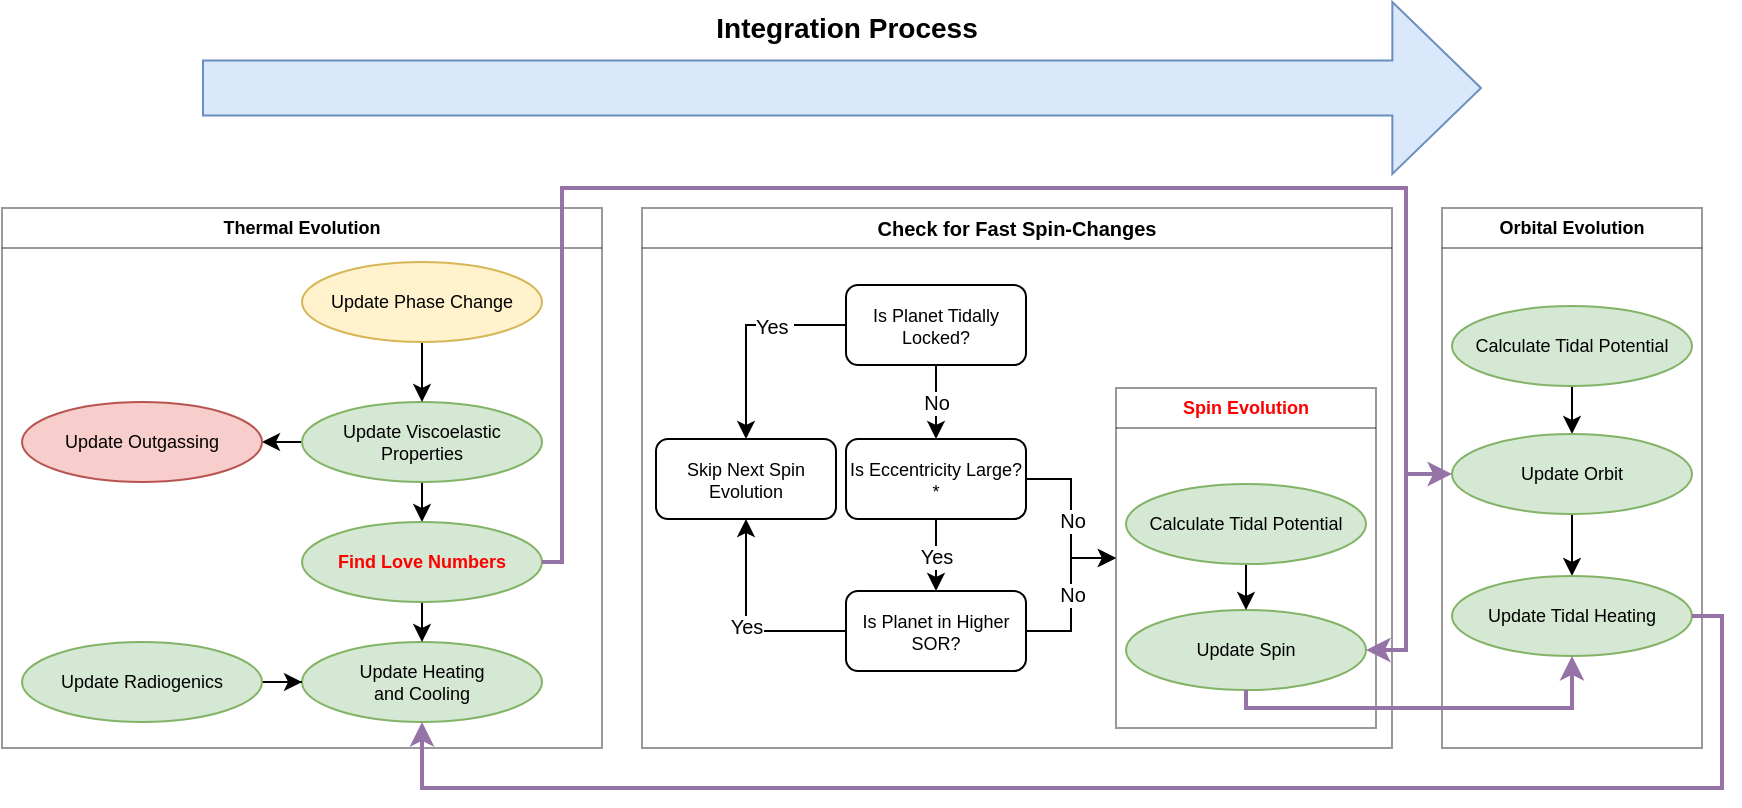 <mxfile version="20.8.20" type="github">
  <diagram name="Page-1" id="h0iSFPq3OK_YzwrbNroi">
    <mxGraphModel dx="2690" dy="799" grid="1" gridSize="10" guides="1" tooltips="1" connect="1" arrows="1" fold="1" page="1" pageScale="1" pageWidth="1100" pageHeight="850" math="0" shadow="0">
      <root>
        <mxCell id="0" />
        <mxCell id="1" parent="0" />
        <mxCell id="XAKjau4it5VpvDygJ0Ls-10" value="&lt;div&gt;Orbital Evolution&lt;/div&gt;" style="swimlane;whiteSpace=wrap;html=1;fontSize=9;startSize=20;opacity=40;" vertex="1" parent="1">
          <mxGeometry x="-260" y="180" width="130" height="270" as="geometry" />
        </mxCell>
        <mxCell id="XAKjau4it5VpvDygJ0Ls-67" style="edgeStyle=orthogonalEdgeStyle;rounded=0;orthogonalLoop=1;jettySize=auto;html=1;exitX=0.5;exitY=1;exitDx=0;exitDy=0;entryX=0.5;entryY=0;entryDx=0;entryDy=0;fontSize=9;fontColor=#FF0000;" edge="1" parent="XAKjau4it5VpvDygJ0Ls-10" source="XAKjau4it5VpvDygJ0Ls-44" target="XAKjau4it5VpvDygJ0Ls-45">
          <mxGeometry relative="1" as="geometry" />
        </mxCell>
        <mxCell id="XAKjau4it5VpvDygJ0Ls-44" value="Calculate Tidal Potential" style="ellipse;whiteSpace=wrap;html=1;fontSize=9;fillColor=#d5e8d4;strokeColor=#82b366;" vertex="1" parent="XAKjau4it5VpvDygJ0Ls-10">
          <mxGeometry x="5" y="49" width="120" height="40" as="geometry" />
        </mxCell>
        <mxCell id="XAKjau4it5VpvDygJ0Ls-116" style="edgeStyle=orthogonalEdgeStyle;rounded=0;orthogonalLoop=1;jettySize=auto;html=1;fontSize=10;fontColor=#000000;" edge="1" parent="XAKjau4it5VpvDygJ0Ls-10" source="XAKjau4it5VpvDygJ0Ls-45" target="XAKjau4it5VpvDygJ0Ls-115">
          <mxGeometry relative="1" as="geometry" />
        </mxCell>
        <mxCell id="XAKjau4it5VpvDygJ0Ls-45" value="Update Orbit" style="ellipse;whiteSpace=wrap;html=1;fontSize=9;fillColor=#d5e8d4;strokeColor=#82b366;" vertex="1" parent="XAKjau4it5VpvDygJ0Ls-10">
          <mxGeometry x="5" y="113" width="120" height="40" as="geometry" />
        </mxCell>
        <mxCell id="XAKjau4it5VpvDygJ0Ls-115" value="Update Tidal Heating" style="ellipse;whiteSpace=wrap;html=1;fontSize=9;fillColor=#d5e8d4;strokeColor=#82b366;" vertex="1" parent="XAKjau4it5VpvDygJ0Ls-10">
          <mxGeometry x="5" y="184" width="120" height="40" as="geometry" />
        </mxCell>
        <mxCell id="XAKjau4it5VpvDygJ0Ls-33" value="Thermal Evolution" style="swimlane;whiteSpace=wrap;html=1;fontSize=9;startSize=20;opacity=40;glass=0;" vertex="1" parent="1">
          <mxGeometry x="-980" y="180" width="300" height="270" as="geometry" />
        </mxCell>
        <mxCell id="XAKjau4it5VpvDygJ0Ls-58" style="edgeStyle=orthogonalEdgeStyle;rounded=0;orthogonalLoop=1;jettySize=auto;html=1;exitX=0.5;exitY=1;exitDx=0;exitDy=0;entryX=0.5;entryY=0;entryDx=0;entryDy=0;fontSize=9;fontColor=#FF0000;" edge="1" parent="XAKjau4it5VpvDygJ0Ls-33" source="XAKjau4it5VpvDygJ0Ls-36" target="XAKjau4it5VpvDygJ0Ls-46">
          <mxGeometry relative="1" as="geometry" />
        </mxCell>
        <mxCell id="XAKjau4it5VpvDygJ0Ls-64" style="edgeStyle=orthogonalEdgeStyle;rounded=0;orthogonalLoop=1;jettySize=auto;html=1;exitX=0;exitY=0.5;exitDx=0;exitDy=0;entryX=1;entryY=0.5;entryDx=0;entryDy=0;fontSize=9;fontColor=#FF0000;" edge="1" parent="XAKjau4it5VpvDygJ0Ls-33" source="XAKjau4it5VpvDygJ0Ls-36" target="XAKjau4it5VpvDygJ0Ls-63">
          <mxGeometry relative="1" as="geometry" />
        </mxCell>
        <mxCell id="XAKjau4it5VpvDygJ0Ls-36" value="Update Viscoelastic Properties" style="ellipse;whiteSpace=wrap;html=1;fontSize=9;fillColor=#d5e8d4;strokeColor=#82b366;" vertex="1" parent="XAKjau4it5VpvDygJ0Ls-33">
          <mxGeometry x="150" y="97" width="120" height="40" as="geometry" />
        </mxCell>
        <mxCell id="XAKjau4it5VpvDygJ0Ls-42" style="edgeStyle=orthogonalEdgeStyle;rounded=0;orthogonalLoop=1;jettySize=auto;html=1;entryX=0.5;entryY=0;entryDx=0;entryDy=0;fontSize=9;" edge="1" parent="XAKjau4it5VpvDygJ0Ls-33" source="XAKjau4it5VpvDygJ0Ls-37" target="XAKjau4it5VpvDygJ0Ls-36">
          <mxGeometry relative="1" as="geometry" />
        </mxCell>
        <mxCell id="XAKjau4it5VpvDygJ0Ls-37" value="Update Phase Change" style="ellipse;whiteSpace=wrap;html=1;fontSize=9;fillColor=#fff2cc;strokeColor=#d6b656;" vertex="1" parent="XAKjau4it5VpvDygJ0Ls-33">
          <mxGeometry x="150" y="27" width="120" height="40" as="geometry" />
        </mxCell>
        <mxCell id="XAKjau4it5VpvDygJ0Ls-47" value="Update Heating &lt;br&gt;and Cooling" style="ellipse;whiteSpace=wrap;html=1;fontSize=9;fillColor=#d5e8d4;strokeColor=#82b366;" vertex="1" parent="XAKjau4it5VpvDygJ0Ls-33">
          <mxGeometry x="150" y="217" width="120" height="40" as="geometry" />
        </mxCell>
        <mxCell id="XAKjau4it5VpvDygJ0Ls-59" style="edgeStyle=orthogonalEdgeStyle;rounded=0;orthogonalLoop=1;jettySize=auto;html=1;exitX=0.5;exitY=1;exitDx=0;exitDy=0;entryX=0.5;entryY=0;entryDx=0;entryDy=0;fontSize=9;fontColor=#FF0000;" edge="1" parent="XAKjau4it5VpvDygJ0Ls-33" source="XAKjau4it5VpvDygJ0Ls-46" target="XAKjau4it5VpvDygJ0Ls-47">
          <mxGeometry relative="1" as="geometry" />
        </mxCell>
        <mxCell id="XAKjau4it5VpvDygJ0Ls-46" value="&lt;b&gt;&lt;font color=&quot;#FF0000&quot;&gt;Find Love Numbers&lt;/font&gt;&lt;/b&gt;" style="ellipse;whiteSpace=wrap;html=1;fontSize=9;fillColor=#d5e8d4;strokeColor=#82b366;" vertex="1" parent="XAKjau4it5VpvDygJ0Ls-33">
          <mxGeometry x="150" y="157" width="120" height="40" as="geometry" />
        </mxCell>
        <mxCell id="XAKjau4it5VpvDygJ0Ls-63" value="Update Outgassing" style="ellipse;whiteSpace=wrap;html=1;fontSize=9;fillColor=#f8cecc;strokeColor=#b85450;" vertex="1" parent="XAKjau4it5VpvDygJ0Ls-33">
          <mxGeometry x="10" y="97" width="120" height="40" as="geometry" />
        </mxCell>
        <mxCell id="XAKjau4it5VpvDygJ0Ls-121" style="edgeStyle=orthogonalEdgeStyle;rounded=0;orthogonalLoop=1;jettySize=auto;html=1;fontSize=10;fontColor=#000000;" edge="1" parent="XAKjau4it5VpvDygJ0Ls-33" source="XAKjau4it5VpvDygJ0Ls-120" target="XAKjau4it5VpvDygJ0Ls-47">
          <mxGeometry relative="1" as="geometry" />
        </mxCell>
        <mxCell id="XAKjau4it5VpvDygJ0Ls-120" value="Update Radiogenics" style="ellipse;whiteSpace=wrap;html=1;fontSize=9;fillColor=#d5e8d4;strokeColor=#82b366;" vertex="1" parent="XAKjau4it5VpvDygJ0Ls-33">
          <mxGeometry x="10" y="217" width="120" height="40" as="geometry" />
        </mxCell>
        <mxCell id="XAKjau4it5VpvDygJ0Ls-102" value="&lt;font color=&quot;#000000&quot;&gt;Check for Fast Spin-Changes&lt;br&gt;&lt;/font&gt;" style="swimlane;whiteSpace=wrap;html=1;fontSize=10;fontColor=#FF0000;startSize=20;opacity=40;" vertex="1" parent="1">
          <mxGeometry x="-660" y="180" width="375" height="270" as="geometry" />
        </mxCell>
        <mxCell id="XAKjau4it5VpvDygJ0Ls-7" value="&lt;div&gt;&lt;b&gt;&lt;font color=&quot;#FF0000&quot;&gt;Spin Evolution&lt;/font&gt;&lt;/b&gt;&lt;/div&gt;" style="swimlane;whiteSpace=wrap;html=1;fontSize=9;startSize=20;opacity=40;" vertex="1" parent="XAKjau4it5VpvDygJ0Ls-102">
          <mxGeometry x="237" y="90" width="130" height="170" as="geometry" />
        </mxCell>
        <mxCell id="XAKjau4it5VpvDygJ0Ls-78" value="Update Spin" style="ellipse;whiteSpace=wrap;html=1;fontSize=9;fillColor=#d5e8d4;strokeColor=#82b366;" vertex="1" parent="XAKjau4it5VpvDygJ0Ls-7">
          <mxGeometry x="5" y="111" width="120" height="40" as="geometry" />
        </mxCell>
        <mxCell id="XAKjau4it5VpvDygJ0Ls-87" style="edgeStyle=orthogonalEdgeStyle;rounded=0;orthogonalLoop=1;jettySize=auto;html=1;fontSize=10;fontColor=#FF0000;" edge="1" parent="XAKjau4it5VpvDygJ0Ls-7" source="XAKjau4it5VpvDygJ0Ls-79" target="XAKjau4it5VpvDygJ0Ls-78">
          <mxGeometry relative="1" as="geometry" />
        </mxCell>
        <mxCell id="XAKjau4it5VpvDygJ0Ls-79" value="Calculate Tidal Potential" style="ellipse;whiteSpace=wrap;html=1;fontSize=9;fillColor=#d5e8d4;strokeColor=#82b366;" vertex="1" parent="XAKjau4it5VpvDygJ0Ls-7">
          <mxGeometry x="5" y="48" width="120" height="40" as="geometry" />
        </mxCell>
        <mxCell id="XAKjau4it5VpvDygJ0Ls-8" value="Is Planet Tidally Locked?" style="rounded=1;whiteSpace=wrap;html=1;fontSize=9;" vertex="1" parent="XAKjau4it5VpvDygJ0Ls-102">
          <mxGeometry x="102" y="38.5" width="90" height="40" as="geometry" />
        </mxCell>
        <mxCell id="XAKjau4it5VpvDygJ0Ls-109" value="&lt;font color=&quot;#000000&quot;&gt;No&lt;/font&gt;" style="edgeStyle=orthogonalEdgeStyle;rounded=0;orthogonalLoop=1;jettySize=auto;html=1;entryX=0;entryY=0.5;entryDx=0;entryDy=0;fontSize=10;fontColor=#FFFFFF;" edge="1" parent="XAKjau4it5VpvDygJ0Ls-102" source="XAKjau4it5VpvDygJ0Ls-9" target="XAKjau4it5VpvDygJ0Ls-7">
          <mxGeometry relative="1" as="geometry" />
        </mxCell>
        <mxCell id="XAKjau4it5VpvDygJ0Ls-9" value="Is Eccentricity Large?*" style="rounded=1;whiteSpace=wrap;html=1;fontSize=9;" vertex="1" parent="XAKjau4it5VpvDygJ0Ls-102">
          <mxGeometry x="102" y="115.5" width="90" height="40" as="geometry" />
        </mxCell>
        <mxCell id="XAKjau4it5VpvDygJ0Ls-103" value="No" style="edgeStyle=orthogonalEdgeStyle;rounded=0;orthogonalLoop=1;jettySize=auto;html=1;entryX=0.5;entryY=0;entryDx=0;entryDy=0;fontSize=10;fontColor=#000000;" edge="1" parent="XAKjau4it5VpvDygJ0Ls-102" source="XAKjau4it5VpvDygJ0Ls-8" target="XAKjau4it5VpvDygJ0Ls-9">
          <mxGeometry relative="1" as="geometry" />
        </mxCell>
        <mxCell id="XAKjau4it5VpvDygJ0Ls-110" value="&lt;div&gt;No&lt;br&gt;&lt;/div&gt;" style="edgeStyle=orthogonalEdgeStyle;rounded=0;orthogonalLoop=1;jettySize=auto;html=1;entryX=0;entryY=0.5;entryDx=0;entryDy=0;fontSize=10;fontColor=#000000;" edge="1" parent="XAKjau4it5VpvDygJ0Ls-102" source="XAKjau4it5VpvDygJ0Ls-17" target="XAKjau4it5VpvDygJ0Ls-7">
          <mxGeometry relative="1" as="geometry" />
        </mxCell>
        <mxCell id="XAKjau4it5VpvDygJ0Ls-111" value="Yes" style="edgeStyle=orthogonalEdgeStyle;rounded=0;orthogonalLoop=1;jettySize=auto;html=1;entryX=0.5;entryY=1;entryDx=0;entryDy=0;fontSize=10;fontColor=#000000;" edge="1" parent="XAKjau4it5VpvDygJ0Ls-102" source="XAKjau4it5VpvDygJ0Ls-17" target="XAKjau4it5VpvDygJ0Ls-68">
          <mxGeometry relative="1" as="geometry" />
        </mxCell>
        <mxCell id="XAKjau4it5VpvDygJ0Ls-17" value="Is Planet in Higher SOR?" style="rounded=1;whiteSpace=wrap;html=1;fontSize=9;" vertex="1" parent="XAKjau4it5VpvDygJ0Ls-102">
          <mxGeometry x="102" y="191.5" width="90" height="40" as="geometry" />
        </mxCell>
        <mxCell id="XAKjau4it5VpvDygJ0Ls-105" value="&lt;font color=&quot;#000000&quot;&gt;Yes&lt;/font&gt;" style="edgeStyle=orthogonalEdgeStyle;rounded=0;orthogonalLoop=1;jettySize=auto;html=1;entryX=0.5;entryY=0;entryDx=0;entryDy=0;fontSize=10;fontColor=#FF0000;" edge="1" parent="XAKjau4it5VpvDygJ0Ls-102" source="XAKjau4it5VpvDygJ0Ls-9" target="XAKjau4it5VpvDygJ0Ls-17">
          <mxGeometry relative="1" as="geometry" />
        </mxCell>
        <mxCell id="XAKjau4it5VpvDygJ0Ls-68" value="Skip Next Spin Evolution" style="rounded=1;whiteSpace=wrap;html=1;fontSize=9;" vertex="1" parent="XAKjau4it5VpvDygJ0Ls-102">
          <mxGeometry x="7" y="115.5" width="90" height="40" as="geometry" />
        </mxCell>
        <mxCell id="XAKjau4it5VpvDygJ0Ls-106" value="Yes&lt;font color=&quot;#FFFFFF&quot;&gt;.&lt;/font&gt;" style="edgeStyle=orthogonalEdgeStyle;rounded=0;orthogonalLoop=1;jettySize=auto;html=1;entryX=0.5;entryY=0;entryDx=0;entryDy=0;fontSize=10;fontColor=#000000;" edge="1" parent="XAKjau4it5VpvDygJ0Ls-102" source="XAKjau4it5VpvDygJ0Ls-8" target="XAKjau4it5VpvDygJ0Ls-68">
          <mxGeometry x="-0.322" relative="1" as="geometry">
            <mxPoint as="offset" />
          </mxGeometry>
        </mxCell>
        <mxCell id="XAKjau4it5VpvDygJ0Ls-117" style="edgeStyle=orthogonalEdgeStyle;rounded=0;orthogonalLoop=1;jettySize=auto;html=1;fontSize=10;fontColor=#000000;exitX=0.5;exitY=1;exitDx=0;exitDy=0;fillColor=#e1d5e7;strokeColor=#9673a6;strokeWidth=2;entryX=0.5;entryY=1;entryDx=0;entryDy=0;" edge="1" parent="1" source="XAKjau4it5VpvDygJ0Ls-78" target="XAKjau4it5VpvDygJ0Ls-115">
          <mxGeometry relative="1" as="geometry">
            <mxPoint x="-190" y="401" as="targetPoint" />
            <Array as="points">
              <mxPoint x="-358" y="430" />
              <mxPoint x="-195" y="430" />
            </Array>
          </mxGeometry>
        </mxCell>
        <mxCell id="XAKjau4it5VpvDygJ0Ls-118" style="edgeStyle=orthogonalEdgeStyle;rounded=0;orthogonalLoop=1;jettySize=auto;html=1;fontSize=10;fontColor=#000000;entryX=1;entryY=0.5;entryDx=0;entryDy=0;fillColor=#e1d5e7;strokeColor=#9673a6;strokeWidth=2;" edge="1" parent="1" source="XAKjau4it5VpvDygJ0Ls-46" target="XAKjau4it5VpvDygJ0Ls-78">
          <mxGeometry relative="1" as="geometry">
            <mxPoint x="-690" y="520" as="targetPoint" />
            <Array as="points">
              <mxPoint x="-700" y="357" />
              <mxPoint x="-700" y="170" />
              <mxPoint x="-278" y="170" />
              <mxPoint x="-278" y="401" />
            </Array>
          </mxGeometry>
        </mxCell>
        <mxCell id="XAKjau4it5VpvDygJ0Ls-119" style="edgeStyle=orthogonalEdgeStyle;rounded=0;orthogonalLoop=1;jettySize=auto;html=1;entryX=0;entryY=0.5;entryDx=0;entryDy=0;fontSize=10;fontColor=#000000;strokeWidth=2;fillColor=#e1d5e7;strokeColor=#9673a6;" edge="1" parent="1" source="XAKjau4it5VpvDygJ0Ls-46" target="XAKjau4it5VpvDygJ0Ls-45">
          <mxGeometry relative="1" as="geometry">
            <Array as="points">
              <mxPoint x="-700" y="357" />
              <mxPoint x="-700" y="170" />
              <mxPoint x="-278" y="170" />
              <mxPoint x="-278" y="313" />
            </Array>
          </mxGeometry>
        </mxCell>
        <mxCell id="XAKjau4it5VpvDygJ0Ls-122" style="edgeStyle=orthogonalEdgeStyle;rounded=0;orthogonalLoop=1;jettySize=auto;html=1;entryX=0.5;entryY=1;entryDx=0;entryDy=0;fontSize=10;fontColor=#000000;fillColor=#e1d5e7;strokeColor=#9673a6;strokeWidth=2;" edge="1" parent="1" source="XAKjau4it5VpvDygJ0Ls-115" target="XAKjau4it5VpvDygJ0Ls-47">
          <mxGeometry relative="1" as="geometry">
            <Array as="points">
              <mxPoint x="-120" y="384" />
              <mxPoint x="-120" y="470" />
              <mxPoint x="-770" y="470" />
            </Array>
          </mxGeometry>
        </mxCell>
        <mxCell id="XAKjau4it5VpvDygJ0Ls-124" value="" style="shape=flexArrow;endArrow=classic;html=1;rounded=0;fontSize=10;fontColor=#000000;endWidth=57.5;endSize=14.442;width=27.5;fillColor=#dae8fc;strokeColor=#6c8ebf;" edge="1" parent="1">
          <mxGeometry width="50" height="50" relative="1" as="geometry">
            <mxPoint x="-880" y="120" as="sourcePoint" />
            <mxPoint x="-240" y="120" as="targetPoint" />
          </mxGeometry>
        </mxCell>
        <mxCell id="XAKjau4it5VpvDygJ0Ls-125" value="&lt;b&gt;&lt;font style=&quot;font-size: 11px;&quot;&gt;&lt;font style=&quot;font-size: 12px;&quot;&gt;&lt;font style=&quot;font-size: 13px;&quot;&gt;&lt;font style=&quot;font-size: 14px;&quot;&gt;Integration Process&lt;/font&gt;&lt;/font&gt;&lt;/font&gt;&lt;/font&gt;&lt;/b&gt;" style="edgeLabel;html=1;align=center;verticalAlign=middle;resizable=0;points=[];fontSize=10;fontColor=#000000;" vertex="1" connectable="0" parent="XAKjau4it5VpvDygJ0Ls-124">
          <mxGeometry x="-0.094" y="-5" relative="1" as="geometry">
            <mxPoint x="32" y="-35" as="offset" />
          </mxGeometry>
        </mxCell>
      </root>
    </mxGraphModel>
  </diagram>
</mxfile>
